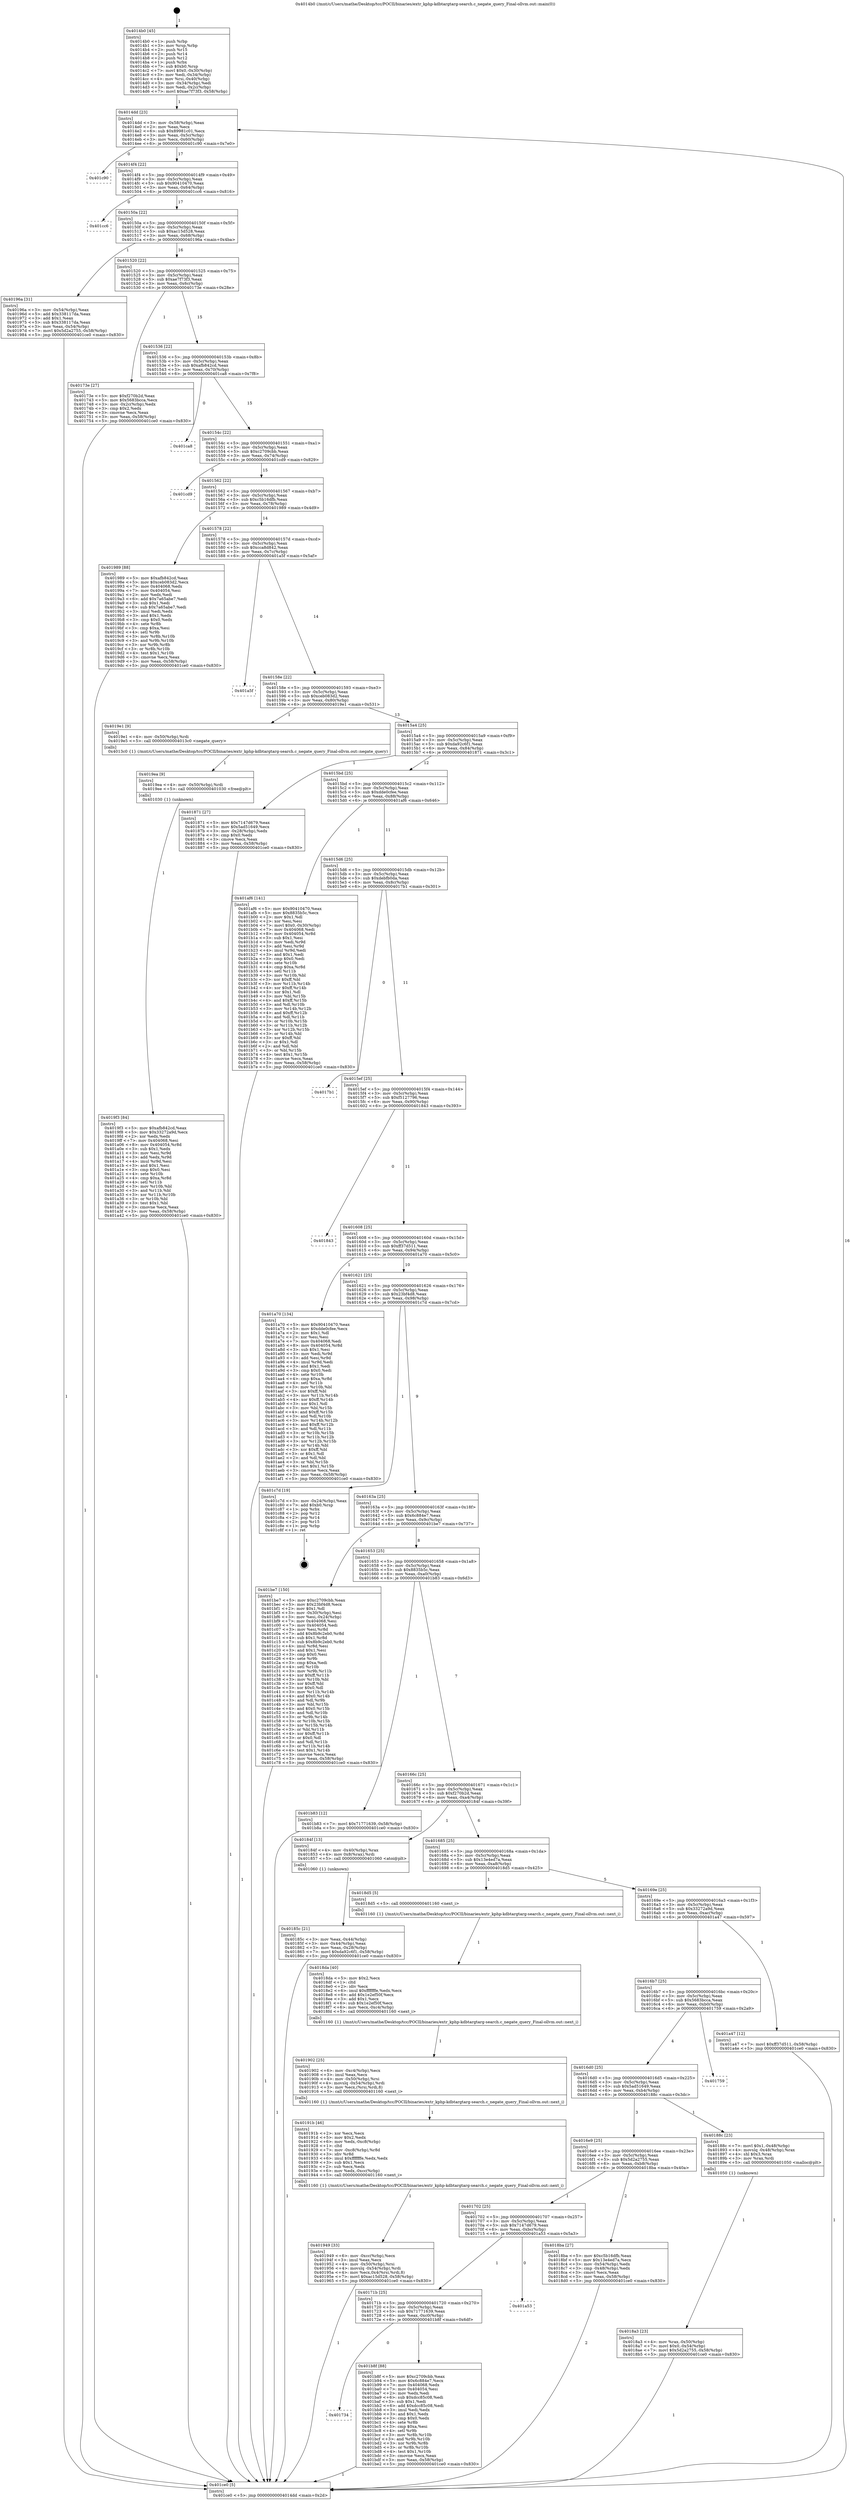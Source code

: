 digraph "0x4014b0" {
  label = "0x4014b0 (/mnt/c/Users/mathe/Desktop/tcc/POCII/binaries/extr_kphp-kdbtargtarg-search.c_negate_query_Final-ollvm.out::main(0))"
  labelloc = "t"
  node[shape=record]

  Entry [label="",width=0.3,height=0.3,shape=circle,fillcolor=black,style=filled]
  "0x4014dd" [label="{
     0x4014dd [23]\l
     | [instrs]\l
     &nbsp;&nbsp;0x4014dd \<+3\>: mov -0x58(%rbp),%eax\l
     &nbsp;&nbsp;0x4014e0 \<+2\>: mov %eax,%ecx\l
     &nbsp;&nbsp;0x4014e2 \<+6\>: sub $0x89981c01,%ecx\l
     &nbsp;&nbsp;0x4014e8 \<+3\>: mov %eax,-0x5c(%rbp)\l
     &nbsp;&nbsp;0x4014eb \<+3\>: mov %ecx,-0x60(%rbp)\l
     &nbsp;&nbsp;0x4014ee \<+6\>: je 0000000000401c90 \<main+0x7e0\>\l
  }"]
  "0x401c90" [label="{
     0x401c90\l
  }", style=dashed]
  "0x4014f4" [label="{
     0x4014f4 [22]\l
     | [instrs]\l
     &nbsp;&nbsp;0x4014f4 \<+5\>: jmp 00000000004014f9 \<main+0x49\>\l
     &nbsp;&nbsp;0x4014f9 \<+3\>: mov -0x5c(%rbp),%eax\l
     &nbsp;&nbsp;0x4014fc \<+5\>: sub $0x90410470,%eax\l
     &nbsp;&nbsp;0x401501 \<+3\>: mov %eax,-0x64(%rbp)\l
     &nbsp;&nbsp;0x401504 \<+6\>: je 0000000000401cc6 \<main+0x816\>\l
  }"]
  Exit [label="",width=0.3,height=0.3,shape=circle,fillcolor=black,style=filled,peripheries=2]
  "0x401cc6" [label="{
     0x401cc6\l
  }", style=dashed]
  "0x40150a" [label="{
     0x40150a [22]\l
     | [instrs]\l
     &nbsp;&nbsp;0x40150a \<+5\>: jmp 000000000040150f \<main+0x5f\>\l
     &nbsp;&nbsp;0x40150f \<+3\>: mov -0x5c(%rbp),%eax\l
     &nbsp;&nbsp;0x401512 \<+5\>: sub $0xac15d528,%eax\l
     &nbsp;&nbsp;0x401517 \<+3\>: mov %eax,-0x68(%rbp)\l
     &nbsp;&nbsp;0x40151a \<+6\>: je 000000000040196a \<main+0x4ba\>\l
  }"]
  "0x401734" [label="{
     0x401734\l
  }", style=dashed]
  "0x40196a" [label="{
     0x40196a [31]\l
     | [instrs]\l
     &nbsp;&nbsp;0x40196a \<+3\>: mov -0x54(%rbp),%eax\l
     &nbsp;&nbsp;0x40196d \<+5\>: add $0x338117da,%eax\l
     &nbsp;&nbsp;0x401972 \<+3\>: add $0x1,%eax\l
     &nbsp;&nbsp;0x401975 \<+5\>: sub $0x338117da,%eax\l
     &nbsp;&nbsp;0x40197a \<+3\>: mov %eax,-0x54(%rbp)\l
     &nbsp;&nbsp;0x40197d \<+7\>: movl $0x5d2a2755,-0x58(%rbp)\l
     &nbsp;&nbsp;0x401984 \<+5\>: jmp 0000000000401ce0 \<main+0x830\>\l
  }"]
  "0x401520" [label="{
     0x401520 [22]\l
     | [instrs]\l
     &nbsp;&nbsp;0x401520 \<+5\>: jmp 0000000000401525 \<main+0x75\>\l
     &nbsp;&nbsp;0x401525 \<+3\>: mov -0x5c(%rbp),%eax\l
     &nbsp;&nbsp;0x401528 \<+5\>: sub $0xae7f73f3,%eax\l
     &nbsp;&nbsp;0x40152d \<+3\>: mov %eax,-0x6c(%rbp)\l
     &nbsp;&nbsp;0x401530 \<+6\>: je 000000000040173e \<main+0x28e\>\l
  }"]
  "0x401b8f" [label="{
     0x401b8f [88]\l
     | [instrs]\l
     &nbsp;&nbsp;0x401b8f \<+5\>: mov $0xc2709cbb,%eax\l
     &nbsp;&nbsp;0x401b94 \<+5\>: mov $0x6c884e7,%ecx\l
     &nbsp;&nbsp;0x401b99 \<+7\>: mov 0x404068,%edx\l
     &nbsp;&nbsp;0x401ba0 \<+7\>: mov 0x404054,%esi\l
     &nbsp;&nbsp;0x401ba7 \<+2\>: mov %edx,%edi\l
     &nbsp;&nbsp;0x401ba9 \<+6\>: sub $0xdcc85c08,%edi\l
     &nbsp;&nbsp;0x401baf \<+3\>: sub $0x1,%edi\l
     &nbsp;&nbsp;0x401bb2 \<+6\>: add $0xdcc85c08,%edi\l
     &nbsp;&nbsp;0x401bb8 \<+3\>: imul %edi,%edx\l
     &nbsp;&nbsp;0x401bbb \<+3\>: and $0x1,%edx\l
     &nbsp;&nbsp;0x401bbe \<+3\>: cmp $0x0,%edx\l
     &nbsp;&nbsp;0x401bc1 \<+4\>: sete %r8b\l
     &nbsp;&nbsp;0x401bc5 \<+3\>: cmp $0xa,%esi\l
     &nbsp;&nbsp;0x401bc8 \<+4\>: setl %r9b\l
     &nbsp;&nbsp;0x401bcc \<+3\>: mov %r8b,%r10b\l
     &nbsp;&nbsp;0x401bcf \<+3\>: and %r9b,%r10b\l
     &nbsp;&nbsp;0x401bd2 \<+3\>: xor %r9b,%r8b\l
     &nbsp;&nbsp;0x401bd5 \<+3\>: or %r8b,%r10b\l
     &nbsp;&nbsp;0x401bd8 \<+4\>: test $0x1,%r10b\l
     &nbsp;&nbsp;0x401bdc \<+3\>: cmovne %ecx,%eax\l
     &nbsp;&nbsp;0x401bdf \<+3\>: mov %eax,-0x58(%rbp)\l
     &nbsp;&nbsp;0x401be2 \<+5\>: jmp 0000000000401ce0 \<main+0x830\>\l
  }"]
  "0x40173e" [label="{
     0x40173e [27]\l
     | [instrs]\l
     &nbsp;&nbsp;0x40173e \<+5\>: mov $0xf270b2d,%eax\l
     &nbsp;&nbsp;0x401743 \<+5\>: mov $0x5683bcca,%ecx\l
     &nbsp;&nbsp;0x401748 \<+3\>: mov -0x2c(%rbp),%edx\l
     &nbsp;&nbsp;0x40174b \<+3\>: cmp $0x2,%edx\l
     &nbsp;&nbsp;0x40174e \<+3\>: cmovne %ecx,%eax\l
     &nbsp;&nbsp;0x401751 \<+3\>: mov %eax,-0x58(%rbp)\l
     &nbsp;&nbsp;0x401754 \<+5\>: jmp 0000000000401ce0 \<main+0x830\>\l
  }"]
  "0x401536" [label="{
     0x401536 [22]\l
     | [instrs]\l
     &nbsp;&nbsp;0x401536 \<+5\>: jmp 000000000040153b \<main+0x8b\>\l
     &nbsp;&nbsp;0x40153b \<+3\>: mov -0x5c(%rbp),%eax\l
     &nbsp;&nbsp;0x40153e \<+5\>: sub $0xafb842cd,%eax\l
     &nbsp;&nbsp;0x401543 \<+3\>: mov %eax,-0x70(%rbp)\l
     &nbsp;&nbsp;0x401546 \<+6\>: je 0000000000401ca8 \<main+0x7f8\>\l
  }"]
  "0x401ce0" [label="{
     0x401ce0 [5]\l
     | [instrs]\l
     &nbsp;&nbsp;0x401ce0 \<+5\>: jmp 00000000004014dd \<main+0x2d\>\l
  }"]
  "0x4014b0" [label="{
     0x4014b0 [45]\l
     | [instrs]\l
     &nbsp;&nbsp;0x4014b0 \<+1\>: push %rbp\l
     &nbsp;&nbsp;0x4014b1 \<+3\>: mov %rsp,%rbp\l
     &nbsp;&nbsp;0x4014b4 \<+2\>: push %r15\l
     &nbsp;&nbsp;0x4014b6 \<+2\>: push %r14\l
     &nbsp;&nbsp;0x4014b8 \<+2\>: push %r12\l
     &nbsp;&nbsp;0x4014ba \<+1\>: push %rbx\l
     &nbsp;&nbsp;0x4014bb \<+7\>: sub $0xb0,%rsp\l
     &nbsp;&nbsp;0x4014c2 \<+7\>: movl $0x0,-0x30(%rbp)\l
     &nbsp;&nbsp;0x4014c9 \<+3\>: mov %edi,-0x34(%rbp)\l
     &nbsp;&nbsp;0x4014cc \<+4\>: mov %rsi,-0x40(%rbp)\l
     &nbsp;&nbsp;0x4014d0 \<+3\>: mov -0x34(%rbp),%edi\l
     &nbsp;&nbsp;0x4014d3 \<+3\>: mov %edi,-0x2c(%rbp)\l
     &nbsp;&nbsp;0x4014d6 \<+7\>: movl $0xae7f73f3,-0x58(%rbp)\l
  }"]
  "0x40171b" [label="{
     0x40171b [25]\l
     | [instrs]\l
     &nbsp;&nbsp;0x40171b \<+5\>: jmp 0000000000401720 \<main+0x270\>\l
     &nbsp;&nbsp;0x401720 \<+3\>: mov -0x5c(%rbp),%eax\l
     &nbsp;&nbsp;0x401723 \<+5\>: sub $0x71771639,%eax\l
     &nbsp;&nbsp;0x401728 \<+6\>: mov %eax,-0xc0(%rbp)\l
     &nbsp;&nbsp;0x40172e \<+6\>: je 0000000000401b8f \<main+0x6df\>\l
  }"]
  "0x401ca8" [label="{
     0x401ca8\l
  }", style=dashed]
  "0x40154c" [label="{
     0x40154c [22]\l
     | [instrs]\l
     &nbsp;&nbsp;0x40154c \<+5\>: jmp 0000000000401551 \<main+0xa1\>\l
     &nbsp;&nbsp;0x401551 \<+3\>: mov -0x5c(%rbp),%eax\l
     &nbsp;&nbsp;0x401554 \<+5\>: sub $0xc2709cbb,%eax\l
     &nbsp;&nbsp;0x401559 \<+3\>: mov %eax,-0x74(%rbp)\l
     &nbsp;&nbsp;0x40155c \<+6\>: je 0000000000401cd9 \<main+0x829\>\l
  }"]
  "0x401a53" [label="{
     0x401a53\l
  }", style=dashed]
  "0x401cd9" [label="{
     0x401cd9\l
  }", style=dashed]
  "0x401562" [label="{
     0x401562 [22]\l
     | [instrs]\l
     &nbsp;&nbsp;0x401562 \<+5\>: jmp 0000000000401567 \<main+0xb7\>\l
     &nbsp;&nbsp;0x401567 \<+3\>: mov -0x5c(%rbp),%eax\l
     &nbsp;&nbsp;0x40156a \<+5\>: sub $0xc5b16dfb,%eax\l
     &nbsp;&nbsp;0x40156f \<+3\>: mov %eax,-0x78(%rbp)\l
     &nbsp;&nbsp;0x401572 \<+6\>: je 0000000000401989 \<main+0x4d9\>\l
  }"]
  "0x4019f3" [label="{
     0x4019f3 [84]\l
     | [instrs]\l
     &nbsp;&nbsp;0x4019f3 \<+5\>: mov $0xafb842cd,%eax\l
     &nbsp;&nbsp;0x4019f8 \<+5\>: mov $0x33272a9d,%ecx\l
     &nbsp;&nbsp;0x4019fd \<+2\>: xor %edx,%edx\l
     &nbsp;&nbsp;0x4019ff \<+7\>: mov 0x404068,%esi\l
     &nbsp;&nbsp;0x401a06 \<+8\>: mov 0x404054,%r8d\l
     &nbsp;&nbsp;0x401a0e \<+3\>: sub $0x1,%edx\l
     &nbsp;&nbsp;0x401a11 \<+3\>: mov %esi,%r9d\l
     &nbsp;&nbsp;0x401a14 \<+3\>: add %edx,%r9d\l
     &nbsp;&nbsp;0x401a17 \<+4\>: imul %r9d,%esi\l
     &nbsp;&nbsp;0x401a1b \<+3\>: and $0x1,%esi\l
     &nbsp;&nbsp;0x401a1e \<+3\>: cmp $0x0,%esi\l
     &nbsp;&nbsp;0x401a21 \<+4\>: sete %r10b\l
     &nbsp;&nbsp;0x401a25 \<+4\>: cmp $0xa,%r8d\l
     &nbsp;&nbsp;0x401a29 \<+4\>: setl %r11b\l
     &nbsp;&nbsp;0x401a2d \<+3\>: mov %r10b,%bl\l
     &nbsp;&nbsp;0x401a30 \<+3\>: and %r11b,%bl\l
     &nbsp;&nbsp;0x401a33 \<+3\>: xor %r11b,%r10b\l
     &nbsp;&nbsp;0x401a36 \<+3\>: or %r10b,%bl\l
     &nbsp;&nbsp;0x401a39 \<+3\>: test $0x1,%bl\l
     &nbsp;&nbsp;0x401a3c \<+3\>: cmovne %ecx,%eax\l
     &nbsp;&nbsp;0x401a3f \<+3\>: mov %eax,-0x58(%rbp)\l
     &nbsp;&nbsp;0x401a42 \<+5\>: jmp 0000000000401ce0 \<main+0x830\>\l
  }"]
  "0x401989" [label="{
     0x401989 [88]\l
     | [instrs]\l
     &nbsp;&nbsp;0x401989 \<+5\>: mov $0xafb842cd,%eax\l
     &nbsp;&nbsp;0x40198e \<+5\>: mov $0xceb083d2,%ecx\l
     &nbsp;&nbsp;0x401993 \<+7\>: mov 0x404068,%edx\l
     &nbsp;&nbsp;0x40199a \<+7\>: mov 0x404054,%esi\l
     &nbsp;&nbsp;0x4019a1 \<+2\>: mov %edx,%edi\l
     &nbsp;&nbsp;0x4019a3 \<+6\>: add $0x7a65abe7,%edi\l
     &nbsp;&nbsp;0x4019a9 \<+3\>: sub $0x1,%edi\l
     &nbsp;&nbsp;0x4019ac \<+6\>: sub $0x7a65abe7,%edi\l
     &nbsp;&nbsp;0x4019b2 \<+3\>: imul %edi,%edx\l
     &nbsp;&nbsp;0x4019b5 \<+3\>: and $0x1,%edx\l
     &nbsp;&nbsp;0x4019b8 \<+3\>: cmp $0x0,%edx\l
     &nbsp;&nbsp;0x4019bb \<+4\>: sete %r8b\l
     &nbsp;&nbsp;0x4019bf \<+3\>: cmp $0xa,%esi\l
     &nbsp;&nbsp;0x4019c2 \<+4\>: setl %r9b\l
     &nbsp;&nbsp;0x4019c6 \<+3\>: mov %r8b,%r10b\l
     &nbsp;&nbsp;0x4019c9 \<+3\>: and %r9b,%r10b\l
     &nbsp;&nbsp;0x4019cc \<+3\>: xor %r9b,%r8b\l
     &nbsp;&nbsp;0x4019cf \<+3\>: or %r8b,%r10b\l
     &nbsp;&nbsp;0x4019d2 \<+4\>: test $0x1,%r10b\l
     &nbsp;&nbsp;0x4019d6 \<+3\>: cmovne %ecx,%eax\l
     &nbsp;&nbsp;0x4019d9 \<+3\>: mov %eax,-0x58(%rbp)\l
     &nbsp;&nbsp;0x4019dc \<+5\>: jmp 0000000000401ce0 \<main+0x830\>\l
  }"]
  "0x401578" [label="{
     0x401578 [22]\l
     | [instrs]\l
     &nbsp;&nbsp;0x401578 \<+5\>: jmp 000000000040157d \<main+0xcd\>\l
     &nbsp;&nbsp;0x40157d \<+3\>: mov -0x5c(%rbp),%eax\l
     &nbsp;&nbsp;0x401580 \<+5\>: sub $0xcca8d842,%eax\l
     &nbsp;&nbsp;0x401585 \<+3\>: mov %eax,-0x7c(%rbp)\l
     &nbsp;&nbsp;0x401588 \<+6\>: je 0000000000401a5f \<main+0x5af\>\l
  }"]
  "0x4019ea" [label="{
     0x4019ea [9]\l
     | [instrs]\l
     &nbsp;&nbsp;0x4019ea \<+4\>: mov -0x50(%rbp),%rdi\l
     &nbsp;&nbsp;0x4019ee \<+5\>: call 0000000000401030 \<free@plt\>\l
     | [calls]\l
     &nbsp;&nbsp;0x401030 \{1\} (unknown)\l
  }"]
  "0x401a5f" [label="{
     0x401a5f\l
  }", style=dashed]
  "0x40158e" [label="{
     0x40158e [22]\l
     | [instrs]\l
     &nbsp;&nbsp;0x40158e \<+5\>: jmp 0000000000401593 \<main+0xe3\>\l
     &nbsp;&nbsp;0x401593 \<+3\>: mov -0x5c(%rbp),%eax\l
     &nbsp;&nbsp;0x401596 \<+5\>: sub $0xceb083d2,%eax\l
     &nbsp;&nbsp;0x40159b \<+3\>: mov %eax,-0x80(%rbp)\l
     &nbsp;&nbsp;0x40159e \<+6\>: je 00000000004019e1 \<main+0x531\>\l
  }"]
  "0x401949" [label="{
     0x401949 [33]\l
     | [instrs]\l
     &nbsp;&nbsp;0x401949 \<+6\>: mov -0xcc(%rbp),%ecx\l
     &nbsp;&nbsp;0x40194f \<+3\>: imul %eax,%ecx\l
     &nbsp;&nbsp;0x401952 \<+4\>: mov -0x50(%rbp),%rsi\l
     &nbsp;&nbsp;0x401956 \<+4\>: movslq -0x54(%rbp),%rdi\l
     &nbsp;&nbsp;0x40195a \<+4\>: mov %ecx,0x4(%rsi,%rdi,8)\l
     &nbsp;&nbsp;0x40195e \<+7\>: movl $0xac15d528,-0x58(%rbp)\l
     &nbsp;&nbsp;0x401965 \<+5\>: jmp 0000000000401ce0 \<main+0x830\>\l
  }"]
  "0x4019e1" [label="{
     0x4019e1 [9]\l
     | [instrs]\l
     &nbsp;&nbsp;0x4019e1 \<+4\>: mov -0x50(%rbp),%rdi\l
     &nbsp;&nbsp;0x4019e5 \<+5\>: call 00000000004013c0 \<negate_query\>\l
     | [calls]\l
     &nbsp;&nbsp;0x4013c0 \{1\} (/mnt/c/Users/mathe/Desktop/tcc/POCII/binaries/extr_kphp-kdbtargtarg-search.c_negate_query_Final-ollvm.out::negate_query)\l
  }"]
  "0x4015a4" [label="{
     0x4015a4 [25]\l
     | [instrs]\l
     &nbsp;&nbsp;0x4015a4 \<+5\>: jmp 00000000004015a9 \<main+0xf9\>\l
     &nbsp;&nbsp;0x4015a9 \<+3\>: mov -0x5c(%rbp),%eax\l
     &nbsp;&nbsp;0x4015ac \<+5\>: sub $0xda92c6f1,%eax\l
     &nbsp;&nbsp;0x4015b1 \<+6\>: mov %eax,-0x84(%rbp)\l
     &nbsp;&nbsp;0x4015b7 \<+6\>: je 0000000000401871 \<main+0x3c1\>\l
  }"]
  "0x40191b" [label="{
     0x40191b [46]\l
     | [instrs]\l
     &nbsp;&nbsp;0x40191b \<+2\>: xor %ecx,%ecx\l
     &nbsp;&nbsp;0x40191d \<+5\>: mov $0x2,%edx\l
     &nbsp;&nbsp;0x401922 \<+6\>: mov %edx,-0xc8(%rbp)\l
     &nbsp;&nbsp;0x401928 \<+1\>: cltd\l
     &nbsp;&nbsp;0x401929 \<+7\>: mov -0xc8(%rbp),%r8d\l
     &nbsp;&nbsp;0x401930 \<+3\>: idiv %r8d\l
     &nbsp;&nbsp;0x401933 \<+6\>: imul $0xfffffffe,%edx,%edx\l
     &nbsp;&nbsp;0x401939 \<+3\>: sub $0x1,%ecx\l
     &nbsp;&nbsp;0x40193c \<+2\>: sub %ecx,%edx\l
     &nbsp;&nbsp;0x40193e \<+6\>: mov %edx,-0xcc(%rbp)\l
     &nbsp;&nbsp;0x401944 \<+5\>: call 0000000000401160 \<next_i\>\l
     | [calls]\l
     &nbsp;&nbsp;0x401160 \{1\} (/mnt/c/Users/mathe/Desktop/tcc/POCII/binaries/extr_kphp-kdbtargtarg-search.c_negate_query_Final-ollvm.out::next_i)\l
  }"]
  "0x401871" [label="{
     0x401871 [27]\l
     | [instrs]\l
     &nbsp;&nbsp;0x401871 \<+5\>: mov $0x7147d679,%eax\l
     &nbsp;&nbsp;0x401876 \<+5\>: mov $0x5ad51649,%ecx\l
     &nbsp;&nbsp;0x40187b \<+3\>: mov -0x28(%rbp),%edx\l
     &nbsp;&nbsp;0x40187e \<+3\>: cmp $0x0,%edx\l
     &nbsp;&nbsp;0x401881 \<+3\>: cmove %ecx,%eax\l
     &nbsp;&nbsp;0x401884 \<+3\>: mov %eax,-0x58(%rbp)\l
     &nbsp;&nbsp;0x401887 \<+5\>: jmp 0000000000401ce0 \<main+0x830\>\l
  }"]
  "0x4015bd" [label="{
     0x4015bd [25]\l
     | [instrs]\l
     &nbsp;&nbsp;0x4015bd \<+5\>: jmp 00000000004015c2 \<main+0x112\>\l
     &nbsp;&nbsp;0x4015c2 \<+3\>: mov -0x5c(%rbp),%eax\l
     &nbsp;&nbsp;0x4015c5 \<+5\>: sub $0xdde0cfee,%eax\l
     &nbsp;&nbsp;0x4015ca \<+6\>: mov %eax,-0x88(%rbp)\l
     &nbsp;&nbsp;0x4015d0 \<+6\>: je 0000000000401af6 \<main+0x646\>\l
  }"]
  "0x401902" [label="{
     0x401902 [25]\l
     | [instrs]\l
     &nbsp;&nbsp;0x401902 \<+6\>: mov -0xc4(%rbp),%ecx\l
     &nbsp;&nbsp;0x401908 \<+3\>: imul %eax,%ecx\l
     &nbsp;&nbsp;0x40190b \<+4\>: mov -0x50(%rbp),%rsi\l
     &nbsp;&nbsp;0x40190f \<+4\>: movslq -0x54(%rbp),%rdi\l
     &nbsp;&nbsp;0x401913 \<+3\>: mov %ecx,(%rsi,%rdi,8)\l
     &nbsp;&nbsp;0x401916 \<+5\>: call 0000000000401160 \<next_i\>\l
     | [calls]\l
     &nbsp;&nbsp;0x401160 \{1\} (/mnt/c/Users/mathe/Desktop/tcc/POCII/binaries/extr_kphp-kdbtargtarg-search.c_negate_query_Final-ollvm.out::next_i)\l
  }"]
  "0x401af6" [label="{
     0x401af6 [141]\l
     | [instrs]\l
     &nbsp;&nbsp;0x401af6 \<+5\>: mov $0x90410470,%eax\l
     &nbsp;&nbsp;0x401afb \<+5\>: mov $0x8835b5c,%ecx\l
     &nbsp;&nbsp;0x401b00 \<+2\>: mov $0x1,%dl\l
     &nbsp;&nbsp;0x401b02 \<+2\>: xor %esi,%esi\l
     &nbsp;&nbsp;0x401b04 \<+7\>: movl $0x0,-0x30(%rbp)\l
     &nbsp;&nbsp;0x401b0b \<+7\>: mov 0x404068,%edi\l
     &nbsp;&nbsp;0x401b12 \<+8\>: mov 0x404054,%r8d\l
     &nbsp;&nbsp;0x401b1a \<+3\>: sub $0x1,%esi\l
     &nbsp;&nbsp;0x401b1d \<+3\>: mov %edi,%r9d\l
     &nbsp;&nbsp;0x401b20 \<+3\>: add %esi,%r9d\l
     &nbsp;&nbsp;0x401b23 \<+4\>: imul %r9d,%edi\l
     &nbsp;&nbsp;0x401b27 \<+3\>: and $0x1,%edi\l
     &nbsp;&nbsp;0x401b2a \<+3\>: cmp $0x0,%edi\l
     &nbsp;&nbsp;0x401b2d \<+4\>: sete %r10b\l
     &nbsp;&nbsp;0x401b31 \<+4\>: cmp $0xa,%r8d\l
     &nbsp;&nbsp;0x401b35 \<+4\>: setl %r11b\l
     &nbsp;&nbsp;0x401b39 \<+3\>: mov %r10b,%bl\l
     &nbsp;&nbsp;0x401b3c \<+3\>: xor $0xff,%bl\l
     &nbsp;&nbsp;0x401b3f \<+3\>: mov %r11b,%r14b\l
     &nbsp;&nbsp;0x401b42 \<+4\>: xor $0xff,%r14b\l
     &nbsp;&nbsp;0x401b46 \<+3\>: xor $0x1,%dl\l
     &nbsp;&nbsp;0x401b49 \<+3\>: mov %bl,%r15b\l
     &nbsp;&nbsp;0x401b4c \<+4\>: and $0xff,%r15b\l
     &nbsp;&nbsp;0x401b50 \<+3\>: and %dl,%r10b\l
     &nbsp;&nbsp;0x401b53 \<+3\>: mov %r14b,%r12b\l
     &nbsp;&nbsp;0x401b56 \<+4\>: and $0xff,%r12b\l
     &nbsp;&nbsp;0x401b5a \<+3\>: and %dl,%r11b\l
     &nbsp;&nbsp;0x401b5d \<+3\>: or %r10b,%r15b\l
     &nbsp;&nbsp;0x401b60 \<+3\>: or %r11b,%r12b\l
     &nbsp;&nbsp;0x401b63 \<+3\>: xor %r12b,%r15b\l
     &nbsp;&nbsp;0x401b66 \<+3\>: or %r14b,%bl\l
     &nbsp;&nbsp;0x401b69 \<+3\>: xor $0xff,%bl\l
     &nbsp;&nbsp;0x401b6c \<+3\>: or $0x1,%dl\l
     &nbsp;&nbsp;0x401b6f \<+2\>: and %dl,%bl\l
     &nbsp;&nbsp;0x401b71 \<+3\>: or %bl,%r15b\l
     &nbsp;&nbsp;0x401b74 \<+4\>: test $0x1,%r15b\l
     &nbsp;&nbsp;0x401b78 \<+3\>: cmovne %ecx,%eax\l
     &nbsp;&nbsp;0x401b7b \<+3\>: mov %eax,-0x58(%rbp)\l
     &nbsp;&nbsp;0x401b7e \<+5\>: jmp 0000000000401ce0 \<main+0x830\>\l
  }"]
  "0x4015d6" [label="{
     0x4015d6 [25]\l
     | [instrs]\l
     &nbsp;&nbsp;0x4015d6 \<+5\>: jmp 00000000004015db \<main+0x12b\>\l
     &nbsp;&nbsp;0x4015db \<+3\>: mov -0x5c(%rbp),%eax\l
     &nbsp;&nbsp;0x4015de \<+5\>: sub $0xdebfb0da,%eax\l
     &nbsp;&nbsp;0x4015e3 \<+6\>: mov %eax,-0x8c(%rbp)\l
     &nbsp;&nbsp;0x4015e9 \<+6\>: je 00000000004017b1 \<main+0x301\>\l
  }"]
  "0x4018da" [label="{
     0x4018da [40]\l
     | [instrs]\l
     &nbsp;&nbsp;0x4018da \<+5\>: mov $0x2,%ecx\l
     &nbsp;&nbsp;0x4018df \<+1\>: cltd\l
     &nbsp;&nbsp;0x4018e0 \<+2\>: idiv %ecx\l
     &nbsp;&nbsp;0x4018e2 \<+6\>: imul $0xfffffffe,%edx,%ecx\l
     &nbsp;&nbsp;0x4018e8 \<+6\>: add $0x1e2ef50f,%ecx\l
     &nbsp;&nbsp;0x4018ee \<+3\>: add $0x1,%ecx\l
     &nbsp;&nbsp;0x4018f1 \<+6\>: sub $0x1e2ef50f,%ecx\l
     &nbsp;&nbsp;0x4018f7 \<+6\>: mov %ecx,-0xc4(%rbp)\l
     &nbsp;&nbsp;0x4018fd \<+5\>: call 0000000000401160 \<next_i\>\l
     | [calls]\l
     &nbsp;&nbsp;0x401160 \{1\} (/mnt/c/Users/mathe/Desktop/tcc/POCII/binaries/extr_kphp-kdbtargtarg-search.c_negate_query_Final-ollvm.out::next_i)\l
  }"]
  "0x4017b1" [label="{
     0x4017b1\l
  }", style=dashed]
  "0x4015ef" [label="{
     0x4015ef [25]\l
     | [instrs]\l
     &nbsp;&nbsp;0x4015ef \<+5\>: jmp 00000000004015f4 \<main+0x144\>\l
     &nbsp;&nbsp;0x4015f4 \<+3\>: mov -0x5c(%rbp),%eax\l
     &nbsp;&nbsp;0x4015f7 \<+5\>: sub $0xf5127796,%eax\l
     &nbsp;&nbsp;0x4015fc \<+6\>: mov %eax,-0x90(%rbp)\l
     &nbsp;&nbsp;0x401602 \<+6\>: je 0000000000401843 \<main+0x393\>\l
  }"]
  "0x401702" [label="{
     0x401702 [25]\l
     | [instrs]\l
     &nbsp;&nbsp;0x401702 \<+5\>: jmp 0000000000401707 \<main+0x257\>\l
     &nbsp;&nbsp;0x401707 \<+3\>: mov -0x5c(%rbp),%eax\l
     &nbsp;&nbsp;0x40170a \<+5\>: sub $0x7147d679,%eax\l
     &nbsp;&nbsp;0x40170f \<+6\>: mov %eax,-0xbc(%rbp)\l
     &nbsp;&nbsp;0x401715 \<+6\>: je 0000000000401a53 \<main+0x5a3\>\l
  }"]
  "0x401843" [label="{
     0x401843\l
  }", style=dashed]
  "0x401608" [label="{
     0x401608 [25]\l
     | [instrs]\l
     &nbsp;&nbsp;0x401608 \<+5\>: jmp 000000000040160d \<main+0x15d\>\l
     &nbsp;&nbsp;0x40160d \<+3\>: mov -0x5c(%rbp),%eax\l
     &nbsp;&nbsp;0x401610 \<+5\>: sub $0xff37d511,%eax\l
     &nbsp;&nbsp;0x401615 \<+6\>: mov %eax,-0x94(%rbp)\l
     &nbsp;&nbsp;0x40161b \<+6\>: je 0000000000401a70 \<main+0x5c0\>\l
  }"]
  "0x4018ba" [label="{
     0x4018ba [27]\l
     | [instrs]\l
     &nbsp;&nbsp;0x4018ba \<+5\>: mov $0xc5b16dfb,%eax\l
     &nbsp;&nbsp;0x4018bf \<+5\>: mov $0x13e4ed7a,%ecx\l
     &nbsp;&nbsp;0x4018c4 \<+3\>: mov -0x54(%rbp),%edx\l
     &nbsp;&nbsp;0x4018c7 \<+3\>: cmp -0x48(%rbp),%edx\l
     &nbsp;&nbsp;0x4018ca \<+3\>: cmovl %ecx,%eax\l
     &nbsp;&nbsp;0x4018cd \<+3\>: mov %eax,-0x58(%rbp)\l
     &nbsp;&nbsp;0x4018d0 \<+5\>: jmp 0000000000401ce0 \<main+0x830\>\l
  }"]
  "0x401a70" [label="{
     0x401a70 [134]\l
     | [instrs]\l
     &nbsp;&nbsp;0x401a70 \<+5\>: mov $0x90410470,%eax\l
     &nbsp;&nbsp;0x401a75 \<+5\>: mov $0xdde0cfee,%ecx\l
     &nbsp;&nbsp;0x401a7a \<+2\>: mov $0x1,%dl\l
     &nbsp;&nbsp;0x401a7c \<+2\>: xor %esi,%esi\l
     &nbsp;&nbsp;0x401a7e \<+7\>: mov 0x404068,%edi\l
     &nbsp;&nbsp;0x401a85 \<+8\>: mov 0x404054,%r8d\l
     &nbsp;&nbsp;0x401a8d \<+3\>: sub $0x1,%esi\l
     &nbsp;&nbsp;0x401a90 \<+3\>: mov %edi,%r9d\l
     &nbsp;&nbsp;0x401a93 \<+3\>: add %esi,%r9d\l
     &nbsp;&nbsp;0x401a96 \<+4\>: imul %r9d,%edi\l
     &nbsp;&nbsp;0x401a9a \<+3\>: and $0x1,%edi\l
     &nbsp;&nbsp;0x401a9d \<+3\>: cmp $0x0,%edi\l
     &nbsp;&nbsp;0x401aa0 \<+4\>: sete %r10b\l
     &nbsp;&nbsp;0x401aa4 \<+4\>: cmp $0xa,%r8d\l
     &nbsp;&nbsp;0x401aa8 \<+4\>: setl %r11b\l
     &nbsp;&nbsp;0x401aac \<+3\>: mov %r10b,%bl\l
     &nbsp;&nbsp;0x401aaf \<+3\>: xor $0xff,%bl\l
     &nbsp;&nbsp;0x401ab2 \<+3\>: mov %r11b,%r14b\l
     &nbsp;&nbsp;0x401ab5 \<+4\>: xor $0xff,%r14b\l
     &nbsp;&nbsp;0x401ab9 \<+3\>: xor $0x1,%dl\l
     &nbsp;&nbsp;0x401abc \<+3\>: mov %bl,%r15b\l
     &nbsp;&nbsp;0x401abf \<+4\>: and $0xff,%r15b\l
     &nbsp;&nbsp;0x401ac3 \<+3\>: and %dl,%r10b\l
     &nbsp;&nbsp;0x401ac6 \<+3\>: mov %r14b,%r12b\l
     &nbsp;&nbsp;0x401ac9 \<+4\>: and $0xff,%r12b\l
     &nbsp;&nbsp;0x401acd \<+3\>: and %dl,%r11b\l
     &nbsp;&nbsp;0x401ad0 \<+3\>: or %r10b,%r15b\l
     &nbsp;&nbsp;0x401ad3 \<+3\>: or %r11b,%r12b\l
     &nbsp;&nbsp;0x401ad6 \<+3\>: xor %r12b,%r15b\l
     &nbsp;&nbsp;0x401ad9 \<+3\>: or %r14b,%bl\l
     &nbsp;&nbsp;0x401adc \<+3\>: xor $0xff,%bl\l
     &nbsp;&nbsp;0x401adf \<+3\>: or $0x1,%dl\l
     &nbsp;&nbsp;0x401ae2 \<+2\>: and %dl,%bl\l
     &nbsp;&nbsp;0x401ae4 \<+3\>: or %bl,%r15b\l
     &nbsp;&nbsp;0x401ae7 \<+4\>: test $0x1,%r15b\l
     &nbsp;&nbsp;0x401aeb \<+3\>: cmovne %ecx,%eax\l
     &nbsp;&nbsp;0x401aee \<+3\>: mov %eax,-0x58(%rbp)\l
     &nbsp;&nbsp;0x401af1 \<+5\>: jmp 0000000000401ce0 \<main+0x830\>\l
  }"]
  "0x401621" [label="{
     0x401621 [25]\l
     | [instrs]\l
     &nbsp;&nbsp;0x401621 \<+5\>: jmp 0000000000401626 \<main+0x176\>\l
     &nbsp;&nbsp;0x401626 \<+3\>: mov -0x5c(%rbp),%eax\l
     &nbsp;&nbsp;0x401629 \<+5\>: sub $0x23bf4d8,%eax\l
     &nbsp;&nbsp;0x40162e \<+6\>: mov %eax,-0x98(%rbp)\l
     &nbsp;&nbsp;0x401634 \<+6\>: je 0000000000401c7d \<main+0x7cd\>\l
  }"]
  "0x4018a3" [label="{
     0x4018a3 [23]\l
     | [instrs]\l
     &nbsp;&nbsp;0x4018a3 \<+4\>: mov %rax,-0x50(%rbp)\l
     &nbsp;&nbsp;0x4018a7 \<+7\>: movl $0x0,-0x54(%rbp)\l
     &nbsp;&nbsp;0x4018ae \<+7\>: movl $0x5d2a2755,-0x58(%rbp)\l
     &nbsp;&nbsp;0x4018b5 \<+5\>: jmp 0000000000401ce0 \<main+0x830\>\l
  }"]
  "0x401c7d" [label="{
     0x401c7d [19]\l
     | [instrs]\l
     &nbsp;&nbsp;0x401c7d \<+3\>: mov -0x24(%rbp),%eax\l
     &nbsp;&nbsp;0x401c80 \<+7\>: add $0xb0,%rsp\l
     &nbsp;&nbsp;0x401c87 \<+1\>: pop %rbx\l
     &nbsp;&nbsp;0x401c88 \<+2\>: pop %r12\l
     &nbsp;&nbsp;0x401c8a \<+2\>: pop %r14\l
     &nbsp;&nbsp;0x401c8c \<+2\>: pop %r15\l
     &nbsp;&nbsp;0x401c8e \<+1\>: pop %rbp\l
     &nbsp;&nbsp;0x401c8f \<+1\>: ret\l
  }"]
  "0x40163a" [label="{
     0x40163a [25]\l
     | [instrs]\l
     &nbsp;&nbsp;0x40163a \<+5\>: jmp 000000000040163f \<main+0x18f\>\l
     &nbsp;&nbsp;0x40163f \<+3\>: mov -0x5c(%rbp),%eax\l
     &nbsp;&nbsp;0x401642 \<+5\>: sub $0x6c884e7,%eax\l
     &nbsp;&nbsp;0x401647 \<+6\>: mov %eax,-0x9c(%rbp)\l
     &nbsp;&nbsp;0x40164d \<+6\>: je 0000000000401be7 \<main+0x737\>\l
  }"]
  "0x4016e9" [label="{
     0x4016e9 [25]\l
     | [instrs]\l
     &nbsp;&nbsp;0x4016e9 \<+5\>: jmp 00000000004016ee \<main+0x23e\>\l
     &nbsp;&nbsp;0x4016ee \<+3\>: mov -0x5c(%rbp),%eax\l
     &nbsp;&nbsp;0x4016f1 \<+5\>: sub $0x5d2a2755,%eax\l
     &nbsp;&nbsp;0x4016f6 \<+6\>: mov %eax,-0xb8(%rbp)\l
     &nbsp;&nbsp;0x4016fc \<+6\>: je 00000000004018ba \<main+0x40a\>\l
  }"]
  "0x401be7" [label="{
     0x401be7 [150]\l
     | [instrs]\l
     &nbsp;&nbsp;0x401be7 \<+5\>: mov $0xc2709cbb,%eax\l
     &nbsp;&nbsp;0x401bec \<+5\>: mov $0x23bf4d8,%ecx\l
     &nbsp;&nbsp;0x401bf1 \<+2\>: mov $0x1,%dl\l
     &nbsp;&nbsp;0x401bf3 \<+3\>: mov -0x30(%rbp),%esi\l
     &nbsp;&nbsp;0x401bf6 \<+3\>: mov %esi,-0x24(%rbp)\l
     &nbsp;&nbsp;0x401bf9 \<+7\>: mov 0x404068,%esi\l
     &nbsp;&nbsp;0x401c00 \<+7\>: mov 0x404054,%edi\l
     &nbsp;&nbsp;0x401c07 \<+3\>: mov %esi,%r8d\l
     &nbsp;&nbsp;0x401c0a \<+7\>: add $0x8b9c2eb0,%r8d\l
     &nbsp;&nbsp;0x401c11 \<+4\>: sub $0x1,%r8d\l
     &nbsp;&nbsp;0x401c15 \<+7\>: sub $0x8b9c2eb0,%r8d\l
     &nbsp;&nbsp;0x401c1c \<+4\>: imul %r8d,%esi\l
     &nbsp;&nbsp;0x401c20 \<+3\>: and $0x1,%esi\l
     &nbsp;&nbsp;0x401c23 \<+3\>: cmp $0x0,%esi\l
     &nbsp;&nbsp;0x401c26 \<+4\>: sete %r9b\l
     &nbsp;&nbsp;0x401c2a \<+3\>: cmp $0xa,%edi\l
     &nbsp;&nbsp;0x401c2d \<+4\>: setl %r10b\l
     &nbsp;&nbsp;0x401c31 \<+3\>: mov %r9b,%r11b\l
     &nbsp;&nbsp;0x401c34 \<+4\>: xor $0xff,%r11b\l
     &nbsp;&nbsp;0x401c38 \<+3\>: mov %r10b,%bl\l
     &nbsp;&nbsp;0x401c3b \<+3\>: xor $0xff,%bl\l
     &nbsp;&nbsp;0x401c3e \<+3\>: xor $0x0,%dl\l
     &nbsp;&nbsp;0x401c41 \<+3\>: mov %r11b,%r14b\l
     &nbsp;&nbsp;0x401c44 \<+4\>: and $0x0,%r14b\l
     &nbsp;&nbsp;0x401c48 \<+3\>: and %dl,%r9b\l
     &nbsp;&nbsp;0x401c4b \<+3\>: mov %bl,%r15b\l
     &nbsp;&nbsp;0x401c4e \<+4\>: and $0x0,%r15b\l
     &nbsp;&nbsp;0x401c52 \<+3\>: and %dl,%r10b\l
     &nbsp;&nbsp;0x401c55 \<+3\>: or %r9b,%r14b\l
     &nbsp;&nbsp;0x401c58 \<+3\>: or %r10b,%r15b\l
     &nbsp;&nbsp;0x401c5b \<+3\>: xor %r15b,%r14b\l
     &nbsp;&nbsp;0x401c5e \<+3\>: or %bl,%r11b\l
     &nbsp;&nbsp;0x401c61 \<+4\>: xor $0xff,%r11b\l
     &nbsp;&nbsp;0x401c65 \<+3\>: or $0x0,%dl\l
     &nbsp;&nbsp;0x401c68 \<+3\>: and %dl,%r11b\l
     &nbsp;&nbsp;0x401c6b \<+3\>: or %r11b,%r14b\l
     &nbsp;&nbsp;0x401c6e \<+4\>: test $0x1,%r14b\l
     &nbsp;&nbsp;0x401c72 \<+3\>: cmovne %ecx,%eax\l
     &nbsp;&nbsp;0x401c75 \<+3\>: mov %eax,-0x58(%rbp)\l
     &nbsp;&nbsp;0x401c78 \<+5\>: jmp 0000000000401ce0 \<main+0x830\>\l
  }"]
  "0x401653" [label="{
     0x401653 [25]\l
     | [instrs]\l
     &nbsp;&nbsp;0x401653 \<+5\>: jmp 0000000000401658 \<main+0x1a8\>\l
     &nbsp;&nbsp;0x401658 \<+3\>: mov -0x5c(%rbp),%eax\l
     &nbsp;&nbsp;0x40165b \<+5\>: sub $0x8835b5c,%eax\l
     &nbsp;&nbsp;0x401660 \<+6\>: mov %eax,-0xa0(%rbp)\l
     &nbsp;&nbsp;0x401666 \<+6\>: je 0000000000401b83 \<main+0x6d3\>\l
  }"]
  "0x40188c" [label="{
     0x40188c [23]\l
     | [instrs]\l
     &nbsp;&nbsp;0x40188c \<+7\>: movl $0x1,-0x48(%rbp)\l
     &nbsp;&nbsp;0x401893 \<+4\>: movslq -0x48(%rbp),%rax\l
     &nbsp;&nbsp;0x401897 \<+4\>: shl $0x3,%rax\l
     &nbsp;&nbsp;0x40189b \<+3\>: mov %rax,%rdi\l
     &nbsp;&nbsp;0x40189e \<+5\>: call 0000000000401050 \<malloc@plt\>\l
     | [calls]\l
     &nbsp;&nbsp;0x401050 \{1\} (unknown)\l
  }"]
  "0x401b83" [label="{
     0x401b83 [12]\l
     | [instrs]\l
     &nbsp;&nbsp;0x401b83 \<+7\>: movl $0x71771639,-0x58(%rbp)\l
     &nbsp;&nbsp;0x401b8a \<+5\>: jmp 0000000000401ce0 \<main+0x830\>\l
  }"]
  "0x40166c" [label="{
     0x40166c [25]\l
     | [instrs]\l
     &nbsp;&nbsp;0x40166c \<+5\>: jmp 0000000000401671 \<main+0x1c1\>\l
     &nbsp;&nbsp;0x401671 \<+3\>: mov -0x5c(%rbp),%eax\l
     &nbsp;&nbsp;0x401674 \<+5\>: sub $0xf270b2d,%eax\l
     &nbsp;&nbsp;0x401679 \<+6\>: mov %eax,-0xa4(%rbp)\l
     &nbsp;&nbsp;0x40167f \<+6\>: je 000000000040184f \<main+0x39f\>\l
  }"]
  "0x4016d0" [label="{
     0x4016d0 [25]\l
     | [instrs]\l
     &nbsp;&nbsp;0x4016d0 \<+5\>: jmp 00000000004016d5 \<main+0x225\>\l
     &nbsp;&nbsp;0x4016d5 \<+3\>: mov -0x5c(%rbp),%eax\l
     &nbsp;&nbsp;0x4016d8 \<+5\>: sub $0x5ad51649,%eax\l
     &nbsp;&nbsp;0x4016dd \<+6\>: mov %eax,-0xb4(%rbp)\l
     &nbsp;&nbsp;0x4016e3 \<+6\>: je 000000000040188c \<main+0x3dc\>\l
  }"]
  "0x40184f" [label="{
     0x40184f [13]\l
     | [instrs]\l
     &nbsp;&nbsp;0x40184f \<+4\>: mov -0x40(%rbp),%rax\l
     &nbsp;&nbsp;0x401853 \<+4\>: mov 0x8(%rax),%rdi\l
     &nbsp;&nbsp;0x401857 \<+5\>: call 0000000000401060 \<atoi@plt\>\l
     | [calls]\l
     &nbsp;&nbsp;0x401060 \{1\} (unknown)\l
  }"]
  "0x401685" [label="{
     0x401685 [25]\l
     | [instrs]\l
     &nbsp;&nbsp;0x401685 \<+5\>: jmp 000000000040168a \<main+0x1da\>\l
     &nbsp;&nbsp;0x40168a \<+3\>: mov -0x5c(%rbp),%eax\l
     &nbsp;&nbsp;0x40168d \<+5\>: sub $0x13e4ed7a,%eax\l
     &nbsp;&nbsp;0x401692 \<+6\>: mov %eax,-0xa8(%rbp)\l
     &nbsp;&nbsp;0x401698 \<+6\>: je 00000000004018d5 \<main+0x425\>\l
  }"]
  "0x40185c" [label="{
     0x40185c [21]\l
     | [instrs]\l
     &nbsp;&nbsp;0x40185c \<+3\>: mov %eax,-0x44(%rbp)\l
     &nbsp;&nbsp;0x40185f \<+3\>: mov -0x44(%rbp),%eax\l
     &nbsp;&nbsp;0x401862 \<+3\>: mov %eax,-0x28(%rbp)\l
     &nbsp;&nbsp;0x401865 \<+7\>: movl $0xda92c6f1,-0x58(%rbp)\l
     &nbsp;&nbsp;0x40186c \<+5\>: jmp 0000000000401ce0 \<main+0x830\>\l
  }"]
  "0x401759" [label="{
     0x401759\l
  }", style=dashed]
  "0x4018d5" [label="{
     0x4018d5 [5]\l
     | [instrs]\l
     &nbsp;&nbsp;0x4018d5 \<+5\>: call 0000000000401160 \<next_i\>\l
     | [calls]\l
     &nbsp;&nbsp;0x401160 \{1\} (/mnt/c/Users/mathe/Desktop/tcc/POCII/binaries/extr_kphp-kdbtargtarg-search.c_negate_query_Final-ollvm.out::next_i)\l
  }"]
  "0x40169e" [label="{
     0x40169e [25]\l
     | [instrs]\l
     &nbsp;&nbsp;0x40169e \<+5\>: jmp 00000000004016a3 \<main+0x1f3\>\l
     &nbsp;&nbsp;0x4016a3 \<+3\>: mov -0x5c(%rbp),%eax\l
     &nbsp;&nbsp;0x4016a6 \<+5\>: sub $0x33272a9d,%eax\l
     &nbsp;&nbsp;0x4016ab \<+6\>: mov %eax,-0xac(%rbp)\l
     &nbsp;&nbsp;0x4016b1 \<+6\>: je 0000000000401a47 \<main+0x597\>\l
  }"]
  "0x4016b7" [label="{
     0x4016b7 [25]\l
     | [instrs]\l
     &nbsp;&nbsp;0x4016b7 \<+5\>: jmp 00000000004016bc \<main+0x20c\>\l
     &nbsp;&nbsp;0x4016bc \<+3\>: mov -0x5c(%rbp),%eax\l
     &nbsp;&nbsp;0x4016bf \<+5\>: sub $0x5683bcca,%eax\l
     &nbsp;&nbsp;0x4016c4 \<+6\>: mov %eax,-0xb0(%rbp)\l
     &nbsp;&nbsp;0x4016ca \<+6\>: je 0000000000401759 \<main+0x2a9\>\l
  }"]
  "0x401a47" [label="{
     0x401a47 [12]\l
     | [instrs]\l
     &nbsp;&nbsp;0x401a47 \<+7\>: movl $0xff37d511,-0x58(%rbp)\l
     &nbsp;&nbsp;0x401a4e \<+5\>: jmp 0000000000401ce0 \<main+0x830\>\l
  }"]
  Entry -> "0x4014b0" [label=" 1"]
  "0x4014dd" -> "0x401c90" [label=" 0"]
  "0x4014dd" -> "0x4014f4" [label=" 17"]
  "0x401c7d" -> Exit [label=" 1"]
  "0x4014f4" -> "0x401cc6" [label=" 0"]
  "0x4014f4" -> "0x40150a" [label=" 17"]
  "0x401be7" -> "0x401ce0" [label=" 1"]
  "0x40150a" -> "0x40196a" [label=" 1"]
  "0x40150a" -> "0x401520" [label=" 16"]
  "0x401b8f" -> "0x401ce0" [label=" 1"]
  "0x401520" -> "0x40173e" [label=" 1"]
  "0x401520" -> "0x401536" [label=" 15"]
  "0x40173e" -> "0x401ce0" [label=" 1"]
  "0x4014b0" -> "0x4014dd" [label=" 1"]
  "0x401ce0" -> "0x4014dd" [label=" 16"]
  "0x40171b" -> "0x401734" [label=" 0"]
  "0x401536" -> "0x401ca8" [label=" 0"]
  "0x401536" -> "0x40154c" [label=" 15"]
  "0x40171b" -> "0x401b8f" [label=" 1"]
  "0x40154c" -> "0x401cd9" [label=" 0"]
  "0x40154c" -> "0x401562" [label=" 15"]
  "0x401702" -> "0x40171b" [label=" 1"]
  "0x401562" -> "0x401989" [label=" 1"]
  "0x401562" -> "0x401578" [label=" 14"]
  "0x401702" -> "0x401a53" [label=" 0"]
  "0x401578" -> "0x401a5f" [label=" 0"]
  "0x401578" -> "0x40158e" [label=" 14"]
  "0x401b83" -> "0x401ce0" [label=" 1"]
  "0x40158e" -> "0x4019e1" [label=" 1"]
  "0x40158e" -> "0x4015a4" [label=" 13"]
  "0x401af6" -> "0x401ce0" [label=" 1"]
  "0x4015a4" -> "0x401871" [label=" 1"]
  "0x4015a4" -> "0x4015bd" [label=" 12"]
  "0x401a70" -> "0x401ce0" [label=" 1"]
  "0x4015bd" -> "0x401af6" [label=" 1"]
  "0x4015bd" -> "0x4015d6" [label=" 11"]
  "0x401a47" -> "0x401ce0" [label=" 1"]
  "0x4015d6" -> "0x4017b1" [label=" 0"]
  "0x4015d6" -> "0x4015ef" [label=" 11"]
  "0x4019f3" -> "0x401ce0" [label=" 1"]
  "0x4015ef" -> "0x401843" [label=" 0"]
  "0x4015ef" -> "0x401608" [label=" 11"]
  "0x4019ea" -> "0x4019f3" [label=" 1"]
  "0x401608" -> "0x401a70" [label=" 1"]
  "0x401608" -> "0x401621" [label=" 10"]
  "0x4019e1" -> "0x4019ea" [label=" 1"]
  "0x401621" -> "0x401c7d" [label=" 1"]
  "0x401621" -> "0x40163a" [label=" 9"]
  "0x40196a" -> "0x401ce0" [label=" 1"]
  "0x40163a" -> "0x401be7" [label=" 1"]
  "0x40163a" -> "0x401653" [label=" 8"]
  "0x401949" -> "0x401ce0" [label=" 1"]
  "0x401653" -> "0x401b83" [label=" 1"]
  "0x401653" -> "0x40166c" [label=" 7"]
  "0x40191b" -> "0x401949" [label=" 1"]
  "0x40166c" -> "0x40184f" [label=" 1"]
  "0x40166c" -> "0x401685" [label=" 6"]
  "0x40184f" -> "0x40185c" [label=" 1"]
  "0x40185c" -> "0x401ce0" [label=" 1"]
  "0x401871" -> "0x401ce0" [label=" 1"]
  "0x4018da" -> "0x401902" [label=" 1"]
  "0x401685" -> "0x4018d5" [label=" 1"]
  "0x401685" -> "0x40169e" [label=" 5"]
  "0x4018d5" -> "0x4018da" [label=" 1"]
  "0x40169e" -> "0x401a47" [label=" 1"]
  "0x40169e" -> "0x4016b7" [label=" 4"]
  "0x4018ba" -> "0x401ce0" [label=" 2"]
  "0x4016b7" -> "0x401759" [label=" 0"]
  "0x4016b7" -> "0x4016d0" [label=" 4"]
  "0x401902" -> "0x40191b" [label=" 1"]
  "0x4016d0" -> "0x40188c" [label=" 1"]
  "0x4016d0" -> "0x4016e9" [label=" 3"]
  "0x40188c" -> "0x4018a3" [label=" 1"]
  "0x4018a3" -> "0x401ce0" [label=" 1"]
  "0x401989" -> "0x401ce0" [label=" 1"]
  "0x4016e9" -> "0x4018ba" [label=" 2"]
  "0x4016e9" -> "0x401702" [label=" 1"]
}
